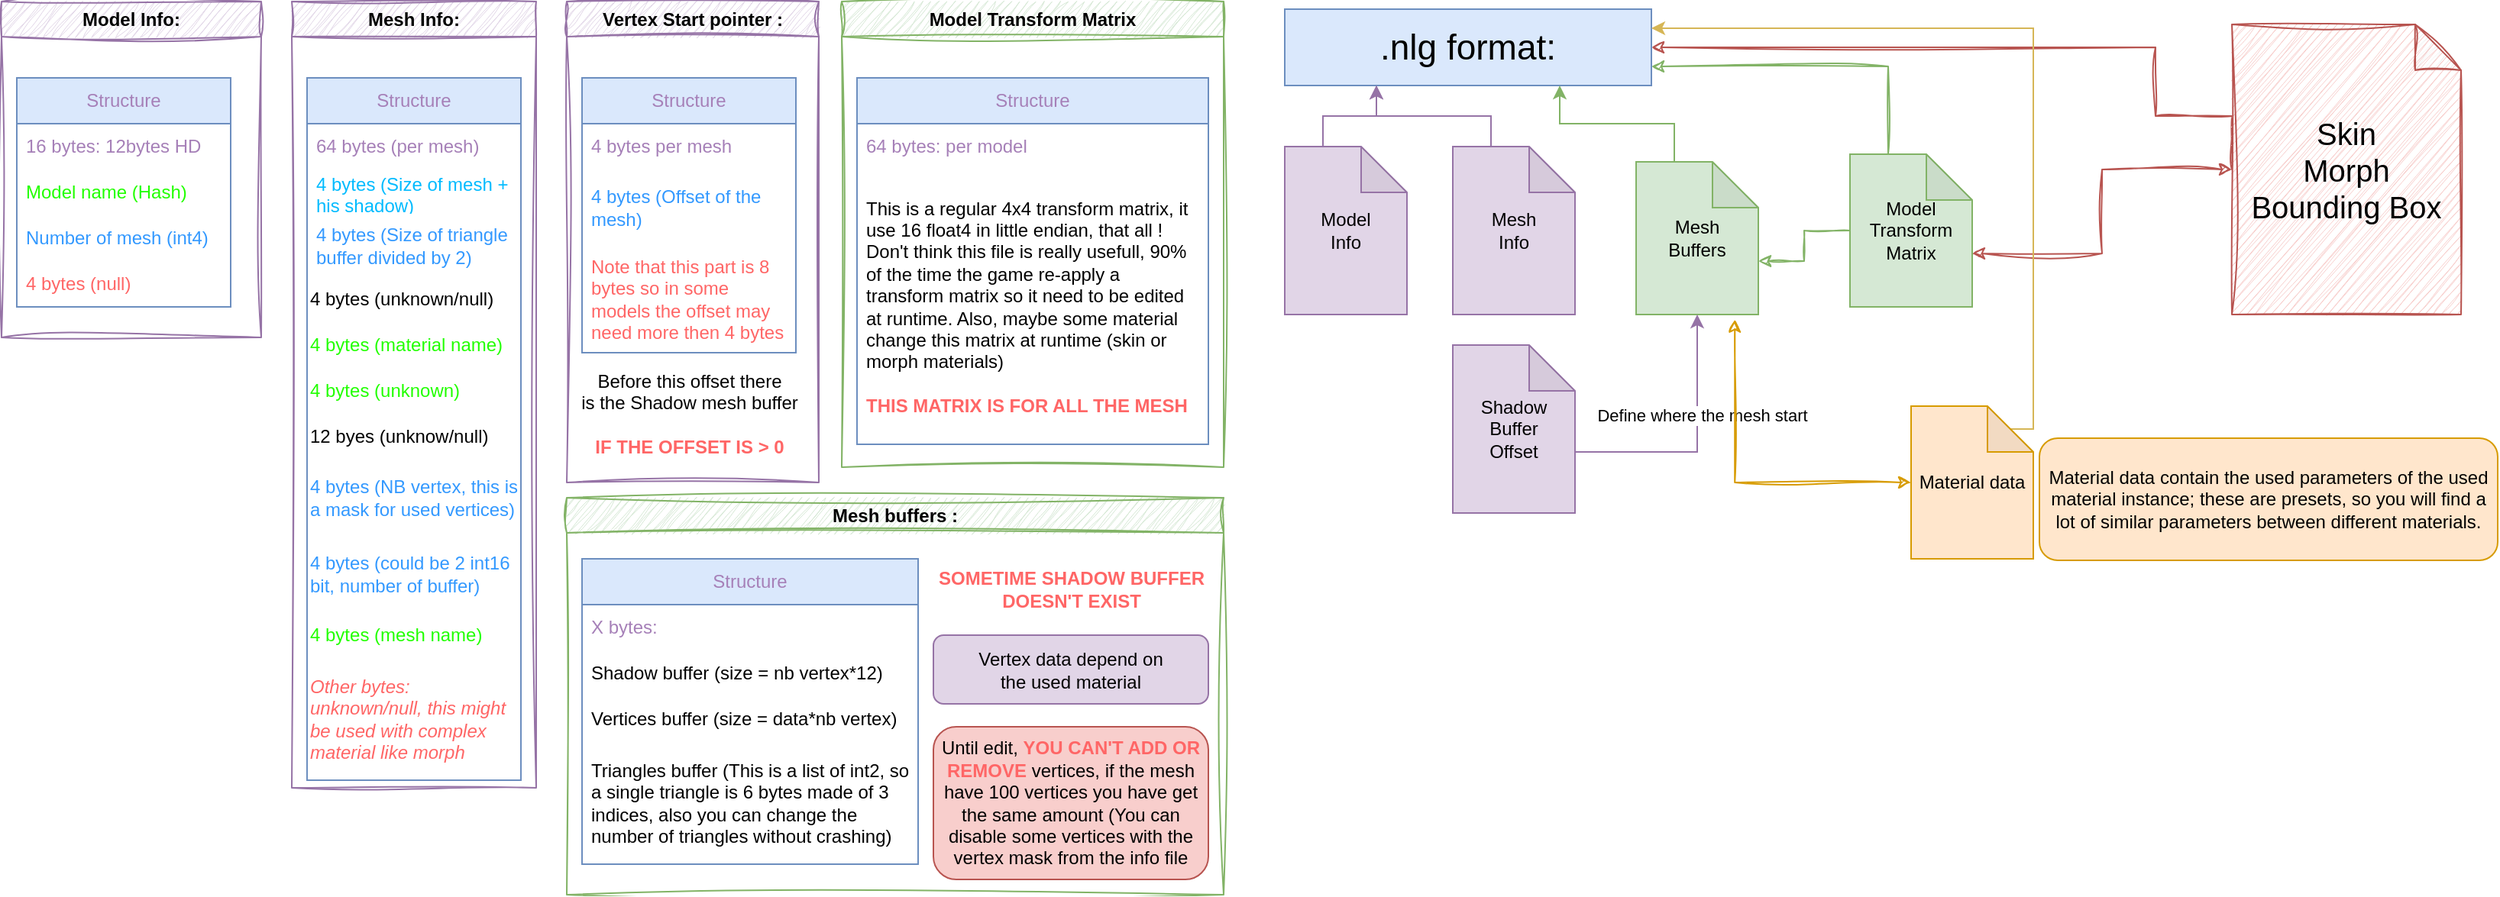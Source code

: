 <mxfile version="24.7.16">
  <diagram name="Page-1" id="0iKNBjSxTO5VBwB9Uzt2">
    <mxGraphModel dx="2022" dy="615" grid="1" gridSize="10" guides="1" tooltips="1" connect="1" arrows="1" fold="1" page="1" pageScale="1" pageWidth="827" pageHeight="1169" math="0" shadow="0">
      <root>
        <mxCell id="0" />
        <mxCell id="1" parent="0" />
        <mxCell id="Hm81v1ggbnl3Qcxi1E1R-1" value=".nlg format:" style="rounded=0;whiteSpace=wrap;html=1;fillColor=#dae8fc;strokeColor=#6c8ebf;glass=0;shadow=0;labelBackgroundColor=none;fontSize=23;" parent="1" vertex="1">
          <mxGeometry x="30" y="20" width="240" height="50" as="geometry" />
        </mxCell>
        <mxCell id="Hm81v1ggbnl3Qcxi1E1R-2" style="edgeStyle=orthogonalEdgeStyle;rounded=0;orthogonalLoop=1;jettySize=auto;html=1;exitX=0;exitY=0;exitDx=25;exitDy=0;exitPerimeter=0;entryX=0.25;entryY=1;entryDx=0;entryDy=0;fillColor=#e1d5e7;strokeColor=#9673a6;" parent="1" source="Hm81v1ggbnl3Qcxi1E1R-3" target="Hm81v1ggbnl3Qcxi1E1R-1" edge="1">
          <mxGeometry relative="1" as="geometry" />
        </mxCell>
        <mxCell id="Hm81v1ggbnl3Qcxi1E1R-3" value="Model&lt;br&gt;Info" style="shape=note;whiteSpace=wrap;html=1;backgroundOutline=1;darkOpacity=0.05;fillColor=#e1d5e7;strokeColor=#9673a6;" parent="1" vertex="1">
          <mxGeometry x="30" y="110" width="80" height="110" as="geometry" />
        </mxCell>
        <mxCell id="Hm81v1ggbnl3Qcxi1E1R-4" style="edgeStyle=orthogonalEdgeStyle;rounded=0;orthogonalLoop=1;jettySize=auto;html=1;exitX=0;exitY=0;exitDx=25;exitDy=0;exitPerimeter=0;entryX=0.25;entryY=1;entryDx=0;entryDy=0;fillColor=#e1d5e7;strokeColor=#9673a6;" parent="1" source="Hm81v1ggbnl3Qcxi1E1R-5" target="Hm81v1ggbnl3Qcxi1E1R-1" edge="1">
          <mxGeometry relative="1" as="geometry" />
        </mxCell>
        <mxCell id="Hm81v1ggbnl3Qcxi1E1R-5" value="Mesh&lt;br&gt;Info" style="shape=note;whiteSpace=wrap;html=1;backgroundOutline=1;darkOpacity=0.05;fillColor=#e1d5e7;strokeColor=#9673a6;" parent="1" vertex="1">
          <mxGeometry x="140" y="110" width="80" height="110" as="geometry" />
        </mxCell>
        <mxCell id="Hm81v1ggbnl3Qcxi1E1R-6" style="edgeStyle=orthogonalEdgeStyle;rounded=0;orthogonalLoop=1;jettySize=auto;html=1;exitX=0;exitY=0;exitDx=25;exitDy=0;exitPerimeter=0;entryX=0.75;entryY=1;entryDx=0;entryDy=0;fillColor=#d5e8d4;strokeColor=#82b366;" parent="1" source="Hm81v1ggbnl3Qcxi1E1R-7" target="Hm81v1ggbnl3Qcxi1E1R-1" edge="1">
          <mxGeometry relative="1" as="geometry" />
        </mxCell>
        <mxCell id="Hm81v1ggbnl3Qcxi1E1R-7" value="Mesh&lt;br&gt;Buffers" style="shape=note;whiteSpace=wrap;html=1;backgroundOutline=1;darkOpacity=0.05;fillColor=#d5e8d4;strokeColor=#82b366;" parent="1" vertex="1">
          <mxGeometry x="260" y="120" width="80" height="100" as="geometry" />
        </mxCell>
        <mxCell id="Hm81v1ggbnl3Qcxi1E1R-8" style="edgeStyle=orthogonalEdgeStyle;rounded=0;orthogonalLoop=1;jettySize=auto;html=1;exitX=0;exitY=0;exitDx=25;exitDy=0;exitPerimeter=0;entryX=1;entryY=0.75;entryDx=0;entryDy=0;sketch=1;curveFitting=1;jiggle=2;fillColor=#d5e8d4;strokeColor=#82b366;" parent="1" source="Hm81v1ggbnl3Qcxi1E1R-9" target="Hm81v1ggbnl3Qcxi1E1R-1" edge="1">
          <mxGeometry relative="1" as="geometry" />
        </mxCell>
        <mxCell id="Hm81v1ggbnl3Qcxi1E1R-9" value="Model&lt;br&gt;Transform&lt;br&gt;Matrix" style="shape=note;whiteSpace=wrap;html=1;backgroundOutline=1;darkOpacity=0.05;fillColor=#d5e8d4;strokeColor=#82b366;direction=east;" parent="1" vertex="1">
          <mxGeometry x="400" y="115" width="80" height="100" as="geometry" />
        </mxCell>
        <mxCell id="Hm81v1ggbnl3Qcxi1E1R-10" value="Shadow&lt;br&gt;Buffer&lt;br&gt;Offset" style="shape=note;whiteSpace=wrap;html=1;backgroundOutline=1;darkOpacity=0.05;fillColor=#e1d5e7;strokeColor=#9673a6;" parent="1" vertex="1">
          <mxGeometry x="140" y="240" width="80" height="110" as="geometry" />
        </mxCell>
        <mxCell id="Hm81v1ggbnl3Qcxi1E1R-11" style="edgeStyle=orthogonalEdgeStyle;rounded=0;orthogonalLoop=1;jettySize=auto;html=1;exitX=0;exitY=0.5;exitDx=0;exitDy=0;exitPerimeter=0;entryX=1;entryY=0.5;entryDx=0;entryDy=0;sketch=1;curveFitting=1;jiggle=2;fillColor=#f8cecc;strokeColor=#b85450;" parent="1" source="Hm81v1ggbnl3Qcxi1E1R-12" target="Hm81v1ggbnl3Qcxi1E1R-1" edge="1">
          <mxGeometry relative="1" as="geometry">
            <Array as="points">
              <mxPoint x="650" y="90" />
              <mxPoint x="600" y="90" />
              <mxPoint x="600" y="45" />
            </Array>
          </mxGeometry>
        </mxCell>
        <mxCell id="Hm81v1ggbnl3Qcxi1E1R-12" value="Skin&lt;br style=&quot;font-size: 20px;&quot;&gt;Morph&lt;br style=&quot;font-size: 20px;&quot;&gt;Bounding Box" style="shape=note;whiteSpace=wrap;html=1;backgroundOutline=1;darkOpacity=0.05;fillColor=#f8cecc;strokeColor=#b85450;fontSize=20;sketch=1;curveFitting=1;jiggle=2;" parent="1" vertex="1">
          <mxGeometry x="650" y="30" width="150" height="190" as="geometry" />
        </mxCell>
        <mxCell id="Hm81v1ggbnl3Qcxi1E1R-13" style="edgeStyle=orthogonalEdgeStyle;rounded=0;orthogonalLoop=1;jettySize=auto;html=1;exitX=0;exitY=0.5;exitDx=0;exitDy=0;exitPerimeter=0;entryX=0;entryY=0;entryDx=80;entryDy=65;entryPerimeter=0;fillColor=#d5e8d4;strokeColor=#82b366;flowAnimation=0;sketch=1;curveFitting=1;jiggle=2;" parent="1" source="Hm81v1ggbnl3Qcxi1E1R-9" target="Hm81v1ggbnl3Qcxi1E1R-7" edge="1">
          <mxGeometry relative="1" as="geometry" />
        </mxCell>
        <mxCell id="Hm81v1ggbnl3Qcxi1E1R-14" style="edgeStyle=orthogonalEdgeStyle;rounded=0;orthogonalLoop=1;jettySize=auto;html=1;exitX=0;exitY=0.5;exitDx=0;exitDy=0;exitPerimeter=0;entryX=0;entryY=0;entryDx=80;entryDy=65;entryPerimeter=0;fillColor=#f8cecc;strokeColor=#b85450;sketch=1;curveFitting=1;jiggle=2;startArrow=classic;startFill=1;" parent="1" source="Hm81v1ggbnl3Qcxi1E1R-12" target="Hm81v1ggbnl3Qcxi1E1R-9" edge="1">
          <mxGeometry relative="1" as="geometry" />
        </mxCell>
        <mxCell id="Hm81v1ggbnl3Qcxi1E1R-15" style="edgeStyle=orthogonalEdgeStyle;rounded=0;orthogonalLoop=1;jettySize=auto;html=1;exitX=0;exitY=0;exitDx=80;exitDy=70;exitPerimeter=0;entryX=0.5;entryY=1;entryDx=0;entryDy=0;entryPerimeter=0;fillColor=#e1d5e7;strokeColor=#9673a6;" parent="1" source="Hm81v1ggbnl3Qcxi1E1R-10" target="Hm81v1ggbnl3Qcxi1E1R-7" edge="1">
          <mxGeometry relative="1" as="geometry" />
        </mxCell>
        <mxCell id="Hm81v1ggbnl3Qcxi1E1R-16" value="Define where the mesh start" style="edgeLabel;html=1;align=center;verticalAlign=middle;resizable=0;points=[];" parent="Hm81v1ggbnl3Qcxi1E1R-15" vertex="1" connectable="0">
          <mxGeometry x="0.224" y="-3" relative="1" as="geometry">
            <mxPoint as="offset" />
          </mxGeometry>
        </mxCell>
        <mxCell id="Hm81v1ggbnl3Qcxi1E1R-17" value="Model Info:" style="swimlane;whiteSpace=wrap;html=1;fillColor=#e1d5e7;strokeColor=#9673a6;sketch=1;curveFitting=1;jiggle=2;" parent="1" vertex="1">
          <mxGeometry x="-810" y="15" width="170" height="220" as="geometry" />
        </mxCell>
        <mxCell id="Hm81v1ggbnl3Qcxi1E1R-18" value="&lt;font color=&quot;#a680b8&quot;&gt;Structure&lt;/font&gt;" style="swimlane;fontStyle=0;childLayout=stackLayout;horizontal=1;startSize=30;horizontalStack=0;resizeParent=1;resizeParentMax=0;resizeLast=0;collapsible=1;marginBottom=0;whiteSpace=wrap;html=1;fillColor=#dae8fc;strokeColor=#6c8ebf;" parent="Hm81v1ggbnl3Qcxi1E1R-17" vertex="1">
          <mxGeometry x="10" y="50" width="140" height="150" as="geometry" />
        </mxCell>
        <mxCell id="Hm81v1ggbnl3Qcxi1E1R-19" value="16 bytes: 12bytes HD" style="text;strokeColor=none;fillColor=none;align=left;verticalAlign=middle;spacingLeft=4;spacingRight=4;overflow=hidden;points=[[0,0.5],[1,0.5]];portConstraint=eastwest;rotatable=0;whiteSpace=wrap;html=1;fontColor=#A680B8;" parent="Hm81v1ggbnl3Qcxi1E1R-18" vertex="1">
          <mxGeometry y="30" width="140" height="30" as="geometry" />
        </mxCell>
        <mxCell id="Hm81v1ggbnl3Qcxi1E1R-20" value="Model name (Hash)" style="text;strokeColor=none;fillColor=none;align=left;verticalAlign=middle;spacingLeft=4;spacingRight=4;overflow=hidden;points=[[0,0.5],[1,0.5]];portConstraint=eastwest;rotatable=0;whiteSpace=wrap;html=1;fontColor=#22FF00;" parent="Hm81v1ggbnl3Qcxi1E1R-18" vertex="1">
          <mxGeometry y="60" width="140" height="30" as="geometry" />
        </mxCell>
        <mxCell id="Hm81v1ggbnl3Qcxi1E1R-21" value="Number of mesh (int4)" style="text;strokeColor=none;fillColor=none;align=left;verticalAlign=middle;spacingLeft=4;spacingRight=4;overflow=hidden;points=[[0,0.5],[1,0.5]];portConstraint=eastwest;rotatable=0;whiteSpace=wrap;html=1;fontColor=#3399FF;" parent="Hm81v1ggbnl3Qcxi1E1R-18" vertex="1">
          <mxGeometry y="90" width="140" height="30" as="geometry" />
        </mxCell>
        <mxCell id="Hm81v1ggbnl3Qcxi1E1R-22" value="4 bytes (null)" style="text;strokeColor=none;fillColor=none;align=left;verticalAlign=middle;spacingLeft=4;spacingRight=4;overflow=hidden;points=[[0,0.5],[1,0.5]];portConstraint=eastwest;rotatable=0;whiteSpace=wrap;html=1;fontColor=#FF6666;" parent="Hm81v1ggbnl3Qcxi1E1R-18" vertex="1">
          <mxGeometry y="120" width="140" height="30" as="geometry" />
        </mxCell>
        <mxCell id="Hm81v1ggbnl3Qcxi1E1R-23" value="Mesh Info:" style="swimlane;whiteSpace=wrap;html=1;fillColor=#e1d5e7;strokeColor=#9673a6;sketch=1;curveFitting=1;jiggle=2;" parent="1" vertex="1">
          <mxGeometry x="-620" y="15" width="160" height="515" as="geometry" />
        </mxCell>
        <mxCell id="Hm81v1ggbnl3Qcxi1E1R-24" value="&lt;font color=&quot;#a680b8&quot;&gt;Structure&lt;/font&gt;" style="swimlane;fontStyle=0;childLayout=stackLayout;horizontal=1;startSize=30;horizontalStack=0;resizeParent=1;resizeParentMax=0;resizeLast=0;collapsible=1;marginBottom=0;whiteSpace=wrap;html=1;fillColor=#dae8fc;strokeColor=#6c8ebf;" parent="Hm81v1ggbnl3Qcxi1E1R-23" vertex="1">
          <mxGeometry x="10" y="50" width="140" height="460" as="geometry" />
        </mxCell>
        <mxCell id="Hm81v1ggbnl3Qcxi1E1R-25" value="64 bytes (per mesh)" style="text;strokeColor=none;fillColor=none;align=left;verticalAlign=middle;spacingLeft=4;spacingRight=4;overflow=hidden;points=[[0,0.5],[1,0.5]];portConstraint=eastwest;rotatable=0;whiteSpace=wrap;html=1;fontColor=#A680B8;" parent="Hm81v1ggbnl3Qcxi1E1R-24" vertex="1">
          <mxGeometry y="30" width="140" height="30" as="geometry" />
        </mxCell>
        <mxCell id="Hm81v1ggbnl3Qcxi1E1R-26" value="4 bytes (Size of mesh + his shadow)" style="text;strokeColor=none;fillColor=none;align=left;verticalAlign=middle;spacingLeft=4;spacingRight=4;overflow=hidden;points=[[0,0.5],[1,0.5]];portConstraint=eastwest;rotatable=0;whiteSpace=wrap;html=1;fontColor=#00BBFF;" parent="Hm81v1ggbnl3Qcxi1E1R-24" vertex="1">
          <mxGeometry y="60" width="140" height="30" as="geometry" />
        </mxCell>
        <mxCell id="Hm81v1ggbnl3Qcxi1E1R-27" value="4 bytes (Size of triangle buffer divided by 2)" style="text;strokeColor=none;fillColor=none;align=left;verticalAlign=middle;spacingLeft=4;spacingRight=4;overflow=hidden;points=[[0,0.5],[1,0.5]];portConstraint=eastwest;rotatable=0;whiteSpace=wrap;html=1;fontColor=#3399FF;" parent="Hm81v1ggbnl3Qcxi1E1R-24" vertex="1">
          <mxGeometry y="90" width="140" height="40" as="geometry" />
        </mxCell>
        <mxCell id="Hm81v1ggbnl3Qcxi1E1R-28" value="4 bytes (unknown/null)" style="text;html=1;align=left;verticalAlign=middle;whiteSpace=wrap;rounded=0;" parent="Hm81v1ggbnl3Qcxi1E1R-24" vertex="1">
          <mxGeometry y="130" width="140" height="30" as="geometry" />
        </mxCell>
        <mxCell id="Hm81v1ggbnl3Qcxi1E1R-29" value="4 bytes (material name)" style="text;html=1;align=left;verticalAlign=middle;whiteSpace=wrap;rounded=0;fontColor=#22FF00;" parent="Hm81v1ggbnl3Qcxi1E1R-24" vertex="1">
          <mxGeometry y="160" width="140" height="30" as="geometry" />
        </mxCell>
        <mxCell id="Hm81v1ggbnl3Qcxi1E1R-30" value="4 bytes (unknown)" style="text;html=1;align=left;verticalAlign=middle;whiteSpace=wrap;rounded=0;labelBackgroundColor=none;fontColor=#22FF00;" parent="Hm81v1ggbnl3Qcxi1E1R-24" vertex="1">
          <mxGeometry y="190" width="140" height="30" as="geometry" />
        </mxCell>
        <mxCell id="Hm81v1ggbnl3Qcxi1E1R-31" value="12 byes (unknow/null)" style="text;html=1;align=left;verticalAlign=middle;whiteSpace=wrap;rounded=0;labelBackgroundColor=none;fontColor=#000000;" parent="Hm81v1ggbnl3Qcxi1E1R-24" vertex="1">
          <mxGeometry y="220" width="140" height="30" as="geometry" />
        </mxCell>
        <mxCell id="Hm81v1ggbnl3Qcxi1E1R-32" value="4 bytes (NB vertex, this is a mask for used vertices)" style="text;html=1;align=left;verticalAlign=middle;whiteSpace=wrap;rounded=0;labelBackgroundColor=none;fontColor=#3399FF;" parent="Hm81v1ggbnl3Qcxi1E1R-24" vertex="1">
          <mxGeometry y="250" width="140" height="50" as="geometry" />
        </mxCell>
        <mxCell id="Hm81v1ggbnl3Qcxi1E1R-33" value="4 bytes (could be 2 int16 bit, number of buffer)" style="text;html=1;align=left;verticalAlign=middle;whiteSpace=wrap;rounded=0;labelBackgroundColor=none;fontColor=#3399FF;" parent="Hm81v1ggbnl3Qcxi1E1R-24" vertex="1">
          <mxGeometry y="300" width="140" height="50" as="geometry" />
        </mxCell>
        <mxCell id="Hm81v1ggbnl3Qcxi1E1R-34" value="4 bytes (mesh name)" style="text;html=1;align=left;verticalAlign=middle;whiteSpace=wrap;rounded=0;labelBackgroundColor=none;fontColor=#22FF00;" parent="Hm81v1ggbnl3Qcxi1E1R-24" vertex="1">
          <mxGeometry y="350" width="140" height="30" as="geometry" />
        </mxCell>
        <mxCell id="Hm81v1ggbnl3Qcxi1E1R-35" value="&lt;i&gt;Other bytes: unknown/null, this might be used with complex material like morph&lt;/i&gt;" style="text;html=1;align=left;verticalAlign=middle;whiteSpace=wrap;rounded=0;labelBackgroundColor=none;fontColor=#FF6666;" parent="Hm81v1ggbnl3Qcxi1E1R-24" vertex="1">
          <mxGeometry y="380" width="140" height="80" as="geometry" />
        </mxCell>
        <mxCell id="Hm81v1ggbnl3Qcxi1E1R-36" value="Vertex Start pointer :" style="swimlane;whiteSpace=wrap;html=1;fillColor=#e1d5e7;strokeColor=#9673a6;sketch=1;curveFitting=1;jiggle=2;" parent="1" vertex="1">
          <mxGeometry x="-440" y="15" width="165" height="315" as="geometry" />
        </mxCell>
        <mxCell id="Hm81v1ggbnl3Qcxi1E1R-37" value="&lt;font color=&quot;#a680b8&quot;&gt;Structure&lt;/font&gt;" style="swimlane;fontStyle=0;childLayout=stackLayout;horizontal=1;startSize=30;horizontalStack=0;resizeParent=1;resizeParentMax=0;resizeLast=0;collapsible=1;marginBottom=0;whiteSpace=wrap;html=1;fillColor=#dae8fc;strokeColor=#6c8ebf;" parent="Hm81v1ggbnl3Qcxi1E1R-36" vertex="1">
          <mxGeometry x="10" y="50" width="140" height="180" as="geometry" />
        </mxCell>
        <mxCell id="Hm81v1ggbnl3Qcxi1E1R-38" value="4 bytes per mesh" style="text;strokeColor=none;fillColor=none;align=left;verticalAlign=middle;spacingLeft=4;spacingRight=4;overflow=hidden;points=[[0,0.5],[1,0.5]];portConstraint=eastwest;rotatable=0;whiteSpace=wrap;html=1;fontColor=#A680B8;" parent="Hm81v1ggbnl3Qcxi1E1R-37" vertex="1">
          <mxGeometry y="30" width="140" height="30" as="geometry" />
        </mxCell>
        <mxCell id="Hm81v1ggbnl3Qcxi1E1R-39" value="4 bytes (Offset of the mesh)" style="text;strokeColor=none;fillColor=none;align=left;verticalAlign=middle;spacingLeft=4;spacingRight=4;overflow=hidden;points=[[0,0.5],[1,0.5]];portConstraint=eastwest;rotatable=0;whiteSpace=wrap;html=1;fontColor=#3399FF;" parent="Hm81v1ggbnl3Qcxi1E1R-37" vertex="1">
          <mxGeometry y="60" width="140" height="50" as="geometry" />
        </mxCell>
        <mxCell id="Hm81v1ggbnl3Qcxi1E1R-40" value="Note that this part is 8 bytes so in some models the offset may need more then 4 bytes" style="text;strokeColor=none;fillColor=none;align=left;verticalAlign=middle;spacingLeft=4;spacingRight=4;overflow=hidden;points=[[0,0.5],[1,0.5]];portConstraint=eastwest;rotatable=0;whiteSpace=wrap;html=1;fontColor=#FF6666;" parent="Hm81v1ggbnl3Qcxi1E1R-37" vertex="1">
          <mxGeometry y="110" width="140" height="70" as="geometry" />
        </mxCell>
        <mxCell id="Hm81v1ggbnl3Qcxi1E1R-41" value="Before this offset there &lt;br&gt;is the Shadow mesh buffer&lt;br&gt;&lt;br&gt;&lt;font color=&quot;#ff6666&quot;&gt;&lt;b&gt;IF THE OFFSET IS &amp;gt; 0&lt;/b&gt;&lt;/font&gt;" style="text;html=1;align=center;verticalAlign=middle;resizable=0;points=[];autosize=1;strokeColor=none;fillColor=none;" parent="Hm81v1ggbnl3Qcxi1E1R-36" vertex="1">
          <mxGeometry x="-5" y="235" width="170" height="70" as="geometry" />
        </mxCell>
        <mxCell id="Hm81v1ggbnl3Qcxi1E1R-42" value="Mesh buffers :" style="swimlane;whiteSpace=wrap;html=1;fillColor=#d5e8d4;strokeColor=#82b366;sketch=1;curveFitting=1;jiggle=2;" parent="1" vertex="1">
          <mxGeometry x="-440" y="340" width="430" height="260" as="geometry" />
        </mxCell>
        <mxCell id="Hm81v1ggbnl3Qcxi1E1R-43" value="&lt;font color=&quot;#a680b8&quot;&gt;Structure&lt;/font&gt;" style="swimlane;fontStyle=0;childLayout=stackLayout;horizontal=1;startSize=30;horizontalStack=0;resizeParent=1;resizeParentMax=0;resizeLast=0;collapsible=1;marginBottom=0;whiteSpace=wrap;html=1;fillColor=#dae8fc;strokeColor=#6c8ebf;" parent="Hm81v1ggbnl3Qcxi1E1R-42" vertex="1">
          <mxGeometry x="10" y="40" width="220" height="200" as="geometry" />
        </mxCell>
        <mxCell id="Hm81v1ggbnl3Qcxi1E1R-44" value="X bytes:" style="text;strokeColor=none;fillColor=none;align=left;verticalAlign=middle;spacingLeft=4;spacingRight=4;overflow=hidden;points=[[0,0.5],[1,0.5]];portConstraint=eastwest;rotatable=0;whiteSpace=wrap;html=1;fontColor=#A680B8;" parent="Hm81v1ggbnl3Qcxi1E1R-43" vertex="1">
          <mxGeometry y="30" width="220" height="30" as="geometry" />
        </mxCell>
        <mxCell id="Hm81v1ggbnl3Qcxi1E1R-45" value="Shadow buffer (size = nb vertex*12)" style="text;strokeColor=none;fillColor=none;align=left;verticalAlign=middle;spacingLeft=4;spacingRight=4;overflow=hidden;points=[[0,0.5],[1,0.5]];portConstraint=eastwest;rotatable=0;whiteSpace=wrap;html=1;fontColor=#000000;" parent="Hm81v1ggbnl3Qcxi1E1R-43" vertex="1">
          <mxGeometry y="60" width="220" height="30" as="geometry" />
        </mxCell>
        <mxCell id="Hm81v1ggbnl3Qcxi1E1R-46" value="Vertices buffer (size = data*nb vertex)" style="text;strokeColor=none;fillColor=none;align=left;verticalAlign=middle;spacingLeft=4;spacingRight=4;overflow=hidden;points=[[0,0.5],[1,0.5]];portConstraint=eastwest;rotatable=0;whiteSpace=wrap;html=1;fontColor=#000000;" parent="Hm81v1ggbnl3Qcxi1E1R-43" vertex="1">
          <mxGeometry y="90" width="220" height="30" as="geometry" />
        </mxCell>
        <mxCell id="Hm81v1ggbnl3Qcxi1E1R-47" value="Triangles buffer (This is a list of int2, so a single triangle is 6 bytes made of 3 indices, also you can change the number of triangles without crashing)" style="text;strokeColor=none;fillColor=none;align=left;verticalAlign=middle;spacingLeft=4;spacingRight=4;overflow=hidden;points=[[0,0.5],[1,0.5]];portConstraint=eastwest;rotatable=0;whiteSpace=wrap;html=1;fontColor=#000000;" parent="Hm81v1ggbnl3Qcxi1E1R-43" vertex="1">
          <mxGeometry y="120" width="220" height="80" as="geometry" />
        </mxCell>
        <mxCell id="Hm81v1ggbnl3Qcxi1E1R-48" value="&lt;b&gt;SOMETIME SHADOW BUFFER &lt;br&gt;DOESN&#39;T EXIST&lt;/b&gt;" style="text;html=1;align=center;verticalAlign=middle;resizable=0;points=[];autosize=1;strokeColor=none;fillColor=none;fontColor=#FF6666;" parent="Hm81v1ggbnl3Qcxi1E1R-42" vertex="1">
          <mxGeometry x="230" y="40" width="200" height="40" as="geometry" />
        </mxCell>
        <mxCell id="Hm81v1ggbnl3Qcxi1E1R-49" value="&lt;span style=&quot;text-wrap: nowrap;&quot;&gt;Vertex data depend on&lt;/span&gt;&lt;br style=&quot;text-wrap: nowrap;&quot;&gt;&lt;span style=&quot;text-wrap: nowrap;&quot;&gt;the used material&lt;/span&gt;" style="rounded=1;whiteSpace=wrap;html=1;fillColor=#e1d5e7;strokeColor=#9673a6;" parent="Hm81v1ggbnl3Qcxi1E1R-42" vertex="1">
          <mxGeometry x="240" y="90" width="180" height="45" as="geometry" />
        </mxCell>
        <mxCell id="Hm81v1ggbnl3Qcxi1E1R-50" value="Until edit, &lt;b&gt;&lt;font color=&quot;#ff6666&quot;&gt;YOU CAN&#39;T ADD OR REMOVE&lt;/font&gt;&lt;/b&gt; vertices, if the mesh have 100 vertices you have get the same amount (You can disable some vertices with the vertex mask from the info file" style="rounded=1;whiteSpace=wrap;html=1;fillColor=#f8cecc;strokeColor=#b85450;" parent="Hm81v1ggbnl3Qcxi1E1R-42" vertex="1">
          <mxGeometry x="240" y="150" width="180" height="100" as="geometry" />
        </mxCell>
        <mxCell id="Hm81v1ggbnl3Qcxi1E1R-51" value="Model Transform Matrix" style="swimlane;whiteSpace=wrap;html=1;fillColor=#d5e8d4;strokeColor=#82b366;sketch=1;curveFitting=1;jiggle=2;" parent="1" vertex="1">
          <mxGeometry x="-260" y="15" width="250" height="305" as="geometry" />
        </mxCell>
        <mxCell id="Hm81v1ggbnl3Qcxi1E1R-52" value="&lt;font color=&quot;#a680b8&quot;&gt;Structure&lt;/font&gt;" style="swimlane;fontStyle=0;childLayout=stackLayout;horizontal=1;startSize=30;horizontalStack=0;resizeParent=1;resizeParentMax=0;resizeLast=0;collapsible=1;marginBottom=0;whiteSpace=wrap;html=1;fillColor=#dae8fc;strokeColor=#6c8ebf;" parent="Hm81v1ggbnl3Qcxi1E1R-51" vertex="1">
          <mxGeometry x="10" y="50" width="230" height="240" as="geometry" />
        </mxCell>
        <mxCell id="Hm81v1ggbnl3Qcxi1E1R-53" value="64 bytes: per model" style="text;strokeColor=none;fillColor=none;align=left;verticalAlign=middle;spacingLeft=4;spacingRight=4;overflow=hidden;points=[[0,0.5],[1,0.5]];portConstraint=eastwest;rotatable=0;whiteSpace=wrap;html=1;fontColor=#A680B8;" parent="Hm81v1ggbnl3Qcxi1E1R-52" vertex="1">
          <mxGeometry y="30" width="230" height="30" as="geometry" />
        </mxCell>
        <mxCell id="Hm81v1ggbnl3Qcxi1E1R-54" value="This is a regular 4x4 transform matrix, it use 16 float4 in little endian, that all !&lt;br&gt;Don&#39;t think this file is really usefull, 90% of the time the game re-apply a transform matrix so it need to be edited at runtime. Also, maybe some material change this matrix at runtime (skin or morph materials)&lt;br&gt;&lt;br&gt;&lt;font color=&quot;#ff6666&quot;&gt;&lt;b&gt;THIS MATRIX IS FOR ALL THE MESH&lt;/b&gt;&lt;/font&gt;" style="text;strokeColor=none;fillColor=none;align=left;verticalAlign=middle;spacingLeft=4;spacingRight=4;overflow=hidden;points=[[0,0.5],[1,0.5]];portConstraint=eastwest;rotatable=0;whiteSpace=wrap;html=1;fontColor=default;" parent="Hm81v1ggbnl3Qcxi1E1R-52" vertex="1">
          <mxGeometry y="60" width="230" height="180" as="geometry" />
        </mxCell>
        <mxCell id="Hm81v1ggbnl3Qcxi1E1R-55" style="edgeStyle=orthogonalEdgeStyle;rounded=0;orthogonalLoop=1;jettySize=auto;html=1;exitX=0;exitY=0;exitDx=65;exitDy=15;exitPerimeter=0;entryX=1;entryY=0.25;entryDx=0;entryDy=0;fillColor=#fff2cc;strokeColor=#d6b656;" parent="1" source="Hm81v1ggbnl3Qcxi1E1R-56" target="Hm81v1ggbnl3Qcxi1E1R-1" edge="1">
          <mxGeometry relative="1" as="geometry">
            <Array as="points">
              <mxPoint x="520" y="295" />
              <mxPoint x="520" y="33" />
            </Array>
          </mxGeometry>
        </mxCell>
        <mxCell id="Hm81v1ggbnl3Qcxi1E1R-56" value="Material data" style="shape=note;whiteSpace=wrap;html=1;backgroundOutline=1;darkOpacity=0.05;fillColor=#ffe6cc;strokeColor=#d79b00;" parent="1" vertex="1">
          <mxGeometry x="440" y="280" width="80" height="100" as="geometry" />
        </mxCell>
        <mxCell id="Hm81v1ggbnl3Qcxi1E1R-57" style="edgeStyle=orthogonalEdgeStyle;rounded=0;orthogonalLoop=1;jettySize=auto;html=1;exitX=0;exitY=0.5;exitDx=0;exitDy=0;exitPerimeter=0;entryX=0.808;entryY=1.033;entryDx=0;entryDy=0;entryPerimeter=0;fillColor=#ffe6cc;strokeColor=#d79b00;sketch=1;curveFitting=1;jiggle=2;startArrow=classic;startFill=1;" parent="1" source="Hm81v1ggbnl3Qcxi1E1R-56" target="Hm81v1ggbnl3Qcxi1E1R-7" edge="1">
          <mxGeometry relative="1" as="geometry" />
        </mxCell>
        <mxCell id="Hm81v1ggbnl3Qcxi1E1R-58" value="Material data contain the used parameters of the used material instance; these are presets, so you will find a lot of similar parameters between different materials." style="rounded=1;whiteSpace=wrap;html=1;fillColor=#ffe6cc;strokeColor=#d79b00;" parent="1" vertex="1">
          <mxGeometry x="524" y="301" width="300" height="80" as="geometry" />
        </mxCell>
      </root>
    </mxGraphModel>
  </diagram>
</mxfile>
